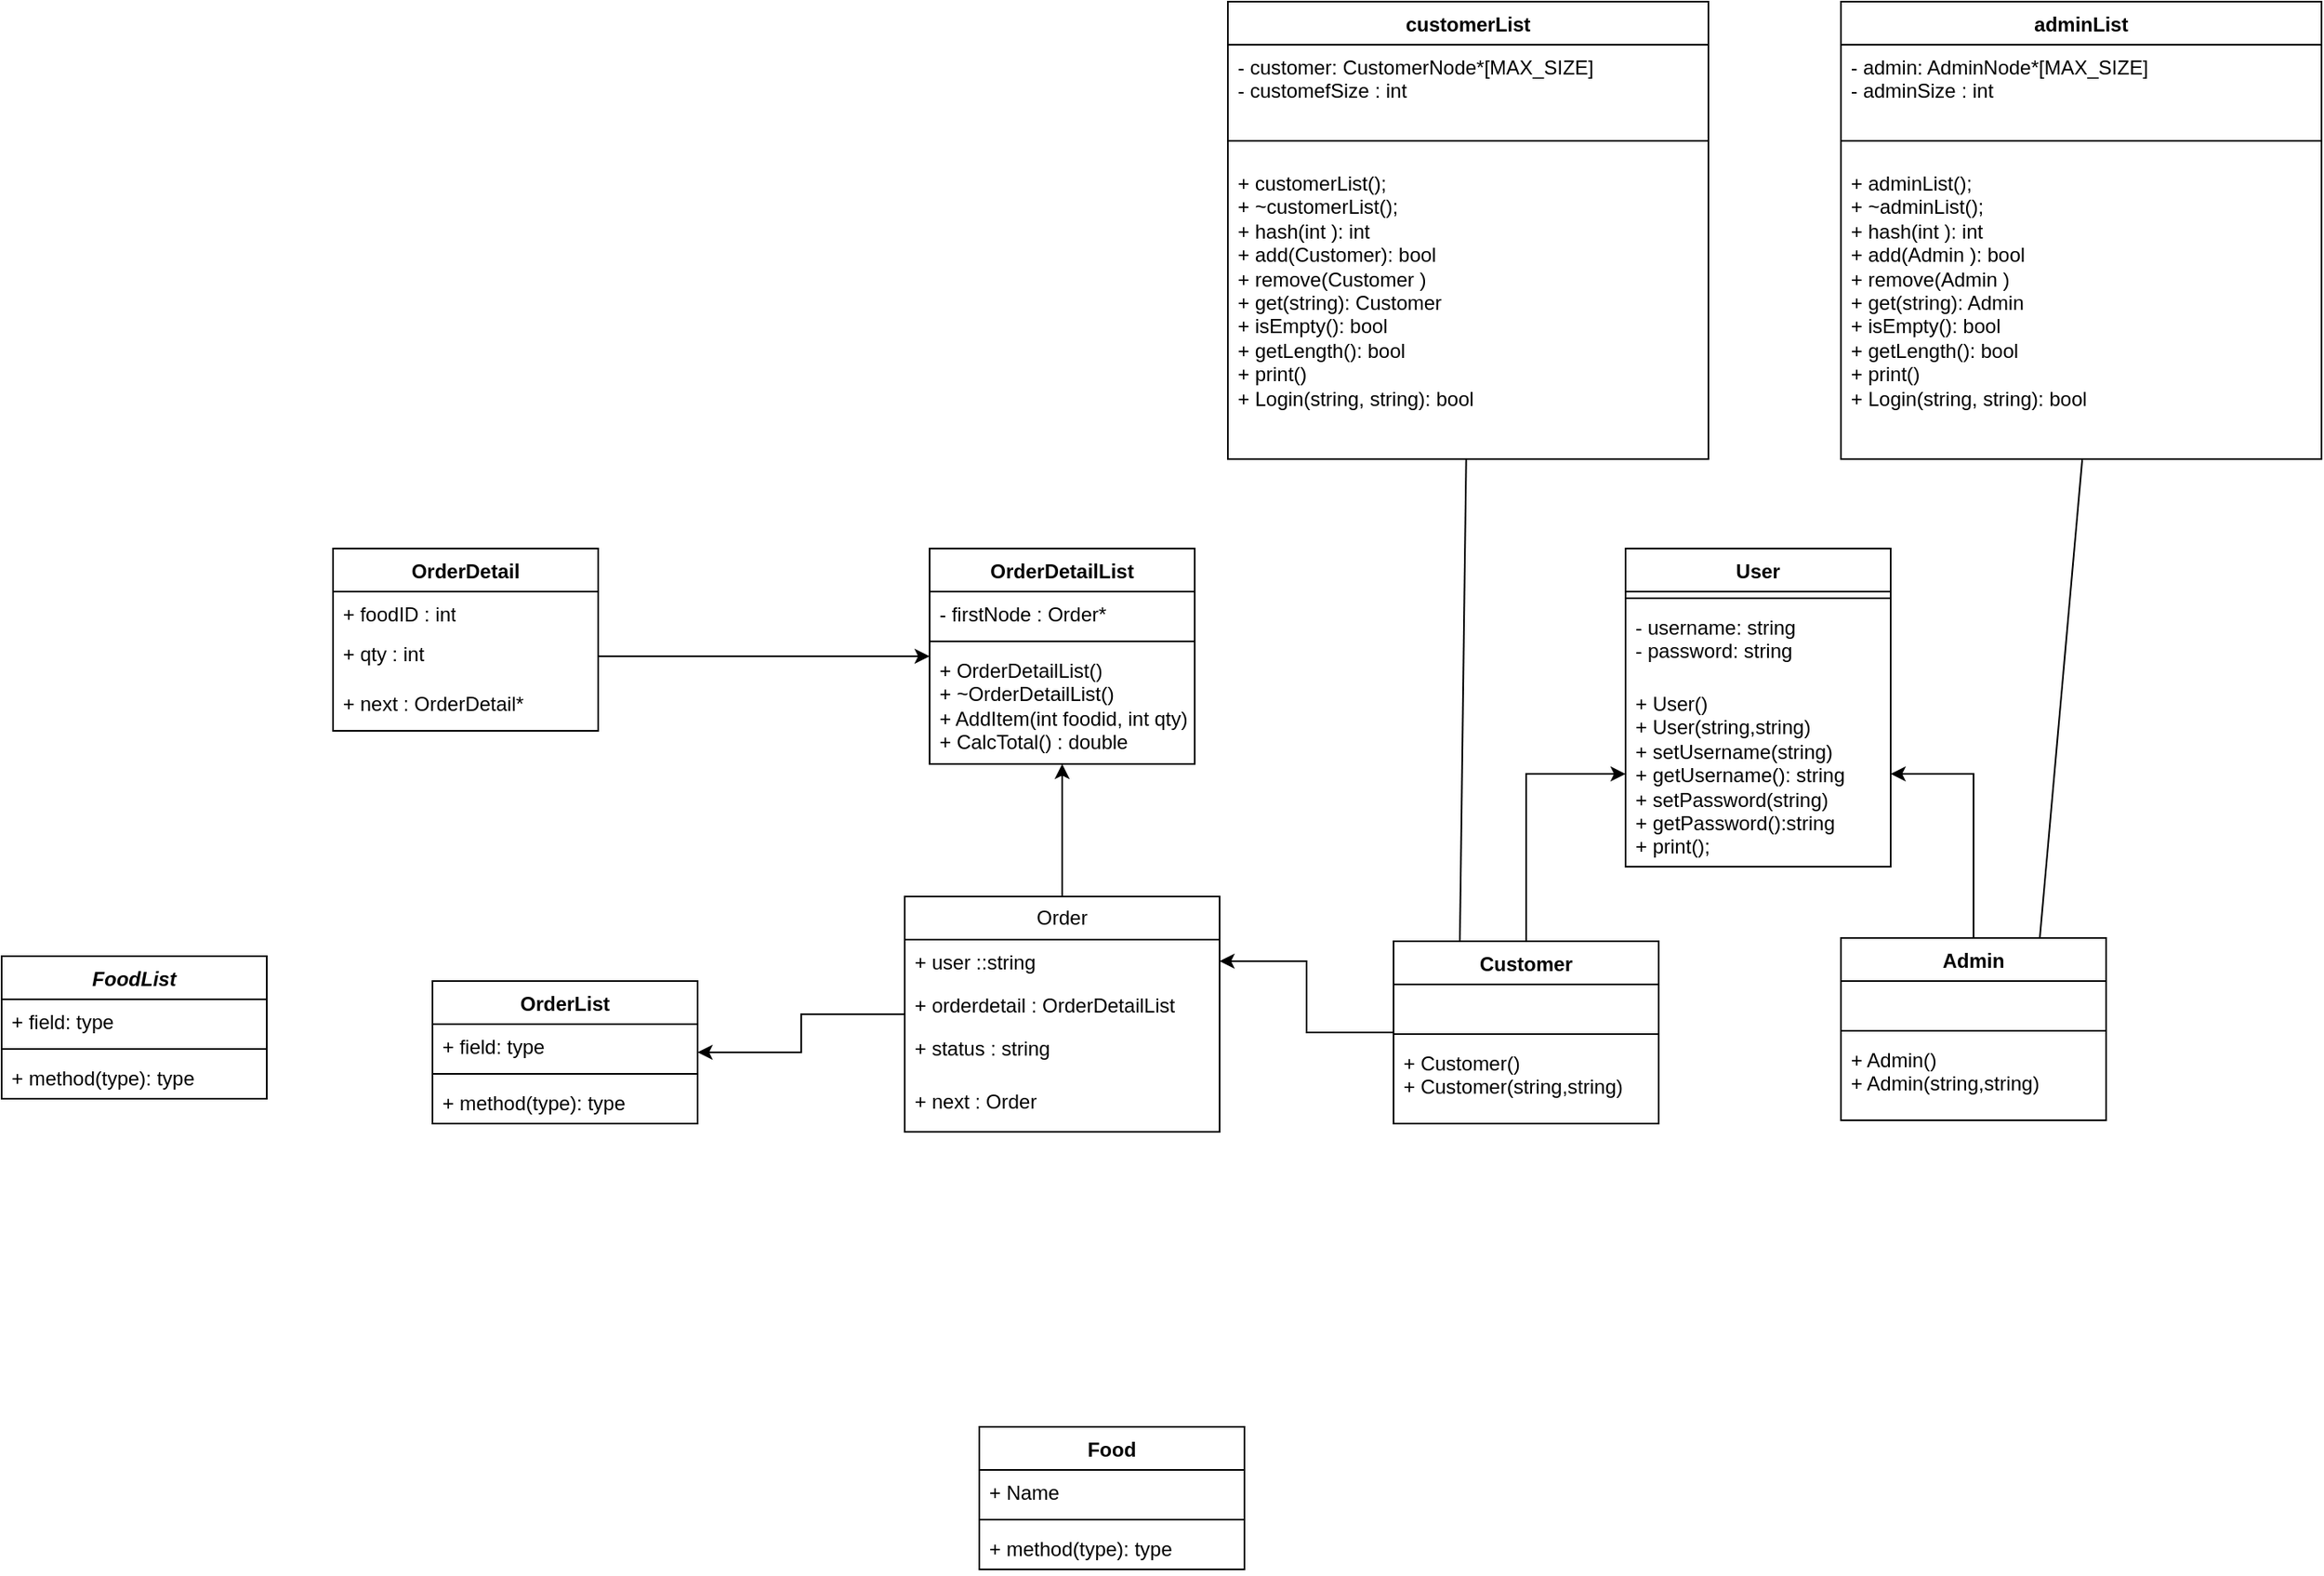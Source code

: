 <mxfile version="21.6.6" type="github">
  <diagram id="C5RBs43oDa-KdzZeNtuy" name="Page-1">
    <mxGraphModel dx="1877" dy="1743" grid="1" gridSize="10" guides="1" tooltips="1" connect="1" arrows="1" fold="1" page="1" pageScale="1" pageWidth="827" pageHeight="1169" math="0" shadow="0">
      <root>
        <mxCell id="WIyWlLk6GJQsqaUBKTNV-0" />
        <mxCell id="WIyWlLk6GJQsqaUBKTNV-1" parent="WIyWlLk6GJQsqaUBKTNV-0" />
        <mxCell id="F4Uh7PT9KSqVNdmCy0rb-5" value="User" style="swimlane;fontStyle=1;align=center;verticalAlign=top;childLayout=stackLayout;horizontal=1;startSize=26;horizontalStack=0;resizeParent=1;resizeParentMax=0;resizeLast=0;collapsible=1;marginBottom=0;whiteSpace=wrap;html=1;" parent="WIyWlLk6GJQsqaUBKTNV-1" vertex="1">
          <mxGeometry x="230" y="240" width="160" height="192" as="geometry" />
        </mxCell>
        <mxCell id="F4Uh7PT9KSqVNdmCy0rb-7" value="" style="line;strokeWidth=1;fillColor=none;align=left;verticalAlign=middle;spacingTop=-1;spacingLeft=3;spacingRight=3;rotatable=0;labelPosition=right;points=[];portConstraint=eastwest;strokeColor=inherit;" parent="F4Uh7PT9KSqVNdmCy0rb-5" vertex="1">
          <mxGeometry y="26" width="160" height="8" as="geometry" />
        </mxCell>
        <mxCell id="F4Uh7PT9KSqVNdmCy0rb-6" value="- username: string&lt;br&gt;- password: string" style="text;strokeColor=none;fillColor=none;align=left;verticalAlign=top;spacingLeft=4;spacingRight=4;overflow=hidden;rotatable=0;points=[[0,0.5],[1,0.5]];portConstraint=eastwest;whiteSpace=wrap;html=1;" parent="F4Uh7PT9KSqVNdmCy0rb-5" vertex="1">
          <mxGeometry y="34" width="160" height="46" as="geometry" />
        </mxCell>
        <mxCell id="F4Uh7PT9KSqVNdmCy0rb-8" value="+ User()&lt;br&gt;+ User(string,string)&lt;br&gt;&lt;span style=&quot;background-color: initial;&quot;&gt;+ setUsername(string)&lt;/span&gt;&lt;br&gt;&lt;div&gt;+ getUsername(): string&lt;span style=&quot;&quot;&gt;&lt;/span&gt;&lt;/div&gt;&lt;div&gt;&lt;span style=&quot;background-color: initial;&quot;&gt;+ setPassword(string)&lt;/span&gt;&lt;br&gt;&lt;/div&gt;&lt;div&gt;&lt;span style=&quot;&quot;&gt;&lt;span style=&quot;&quot;&gt;&lt;span style=&quot;white-space: pre;&quot;&gt;+ &lt;/span&gt;&lt;/span&gt;getPassword():string&lt;/span&gt;&lt;/div&gt;&lt;div&gt;&lt;span style=&quot;white-space: pre;&quot;&gt;+ &lt;/span&gt;print();&lt;/div&gt;" style="text;strokeColor=none;fillColor=none;align=left;verticalAlign=top;spacingLeft=4;spacingRight=4;overflow=hidden;rotatable=0;points=[[0,0.5],[1,0.5]];portConstraint=eastwest;whiteSpace=wrap;html=1;" parent="F4Uh7PT9KSqVNdmCy0rb-5" vertex="1">
          <mxGeometry y="80" width="160" height="112" as="geometry" />
        </mxCell>
        <mxCell id="Uw5zCoVIwiCZQKNPxRtt-34" style="edgeStyle=orthogonalEdgeStyle;rounded=0;orthogonalLoop=1;jettySize=auto;html=1;" edge="1" parent="WIyWlLk6GJQsqaUBKTNV-1" source="F4Uh7PT9KSqVNdmCy0rb-9" target="Uw5zCoVIwiCZQKNPxRtt-16">
          <mxGeometry relative="1" as="geometry" />
        </mxCell>
        <mxCell id="F4Uh7PT9KSqVNdmCy0rb-9" value="Customer" style="swimlane;fontStyle=1;align=center;verticalAlign=top;childLayout=stackLayout;horizontal=1;startSize=26;horizontalStack=0;resizeParent=1;resizeParentMax=0;resizeLast=0;collapsible=1;marginBottom=0;whiteSpace=wrap;html=1;" parent="WIyWlLk6GJQsqaUBKTNV-1" vertex="1">
          <mxGeometry x="90" y="477" width="160" height="110" as="geometry" />
        </mxCell>
        <mxCell id="F4Uh7PT9KSqVNdmCy0rb-10" value="&lt;br&gt;" style="text;strokeColor=none;fillColor=none;align=left;verticalAlign=top;spacingLeft=4;spacingRight=4;overflow=hidden;rotatable=0;points=[[0,0.5],[1,0.5]];portConstraint=eastwest;whiteSpace=wrap;html=1;" parent="F4Uh7PT9KSqVNdmCy0rb-9" vertex="1">
          <mxGeometry y="26" width="160" height="26" as="geometry" />
        </mxCell>
        <mxCell id="F4Uh7PT9KSqVNdmCy0rb-11" value="" style="line;strokeWidth=1;fillColor=none;align=left;verticalAlign=middle;spacingTop=-1;spacingLeft=3;spacingRight=3;rotatable=0;labelPosition=right;points=[];portConstraint=eastwest;strokeColor=inherit;" parent="F4Uh7PT9KSqVNdmCy0rb-9" vertex="1">
          <mxGeometry y="52" width="160" height="8" as="geometry" />
        </mxCell>
        <mxCell id="F4Uh7PT9KSqVNdmCy0rb-12" value="+ Customer()&lt;br style=&quot;border-color: var(--border-color);&quot;&gt;+ Customer(string,string)" style="text;strokeColor=none;fillColor=none;align=left;verticalAlign=top;spacingLeft=4;spacingRight=4;overflow=hidden;rotatable=0;points=[[0,0.5],[1,0.5]];portConstraint=eastwest;whiteSpace=wrap;html=1;" parent="F4Uh7PT9KSqVNdmCy0rb-9" vertex="1">
          <mxGeometry y="60" width="160" height="50" as="geometry" />
        </mxCell>
        <mxCell id="F4Uh7PT9KSqVNdmCy0rb-15" value="Admin" style="swimlane;fontStyle=1;align=center;verticalAlign=top;childLayout=stackLayout;horizontal=1;startSize=26;horizontalStack=0;resizeParent=1;resizeParentMax=0;resizeLast=0;collapsible=1;marginBottom=0;whiteSpace=wrap;html=1;" parent="WIyWlLk6GJQsqaUBKTNV-1" vertex="1">
          <mxGeometry x="360" y="475" width="160" height="110" as="geometry" />
        </mxCell>
        <mxCell id="F4Uh7PT9KSqVNdmCy0rb-16" value="&lt;br&gt;" style="text;strokeColor=none;fillColor=none;align=left;verticalAlign=top;spacingLeft=4;spacingRight=4;overflow=hidden;rotatable=0;points=[[0,0.5],[1,0.5]];portConstraint=eastwest;whiteSpace=wrap;html=1;" parent="F4Uh7PT9KSqVNdmCy0rb-15" vertex="1">
          <mxGeometry y="26" width="160" height="26" as="geometry" />
        </mxCell>
        <mxCell id="F4Uh7PT9KSqVNdmCy0rb-17" value="" style="line;strokeWidth=1;fillColor=none;align=left;verticalAlign=middle;spacingTop=-1;spacingLeft=3;spacingRight=3;rotatable=0;labelPosition=right;points=[];portConstraint=eastwest;strokeColor=inherit;" parent="F4Uh7PT9KSqVNdmCy0rb-15" vertex="1">
          <mxGeometry y="52" width="160" height="8" as="geometry" />
        </mxCell>
        <mxCell id="F4Uh7PT9KSqVNdmCy0rb-18" value="+ Admin()&lt;br style=&quot;border-color: var(--border-color);&quot;&gt;+ Admin(string,string)" style="text;strokeColor=none;fillColor=none;align=left;verticalAlign=top;spacingLeft=4;spacingRight=4;overflow=hidden;rotatable=0;points=[[0,0.5],[1,0.5]];portConstraint=eastwest;whiteSpace=wrap;html=1;" parent="F4Uh7PT9KSqVNdmCy0rb-15" vertex="1">
          <mxGeometry y="60" width="160" height="50" as="geometry" />
        </mxCell>
        <mxCell id="F4Uh7PT9KSqVNdmCy0rb-22" value="adminList" style="swimlane;fontStyle=1;align=center;verticalAlign=top;childLayout=stackLayout;horizontal=1;startSize=26;horizontalStack=0;resizeParent=1;resizeParentMax=0;resizeLast=0;collapsible=1;marginBottom=0;whiteSpace=wrap;html=1;" parent="WIyWlLk6GJQsqaUBKTNV-1" vertex="1">
          <mxGeometry x="360" y="-90" width="290" height="276" as="geometry" />
        </mxCell>
        <mxCell id="F4Uh7PT9KSqVNdmCy0rb-24" value="- admin: AdminNode*[MAX_SIZE]&lt;br&gt;- adminSize : int" style="text;strokeColor=none;fillColor=none;align=left;verticalAlign=top;spacingLeft=4;spacingRight=4;overflow=hidden;rotatable=0;points=[[0,0.5],[1,0.5]];portConstraint=eastwest;whiteSpace=wrap;html=1;" parent="F4Uh7PT9KSqVNdmCy0rb-22" vertex="1">
          <mxGeometry y="26" width="290" height="46" as="geometry" />
        </mxCell>
        <mxCell id="F4Uh7PT9KSqVNdmCy0rb-23" value="" style="line;strokeWidth=1;fillColor=none;align=left;verticalAlign=middle;spacingTop=-1;spacingLeft=3;spacingRight=3;rotatable=0;labelPosition=right;points=[];portConstraint=eastwest;strokeColor=inherit;" parent="F4Uh7PT9KSqVNdmCy0rb-22" vertex="1">
          <mxGeometry y="72" width="290" height="24" as="geometry" />
        </mxCell>
        <mxCell id="F4Uh7PT9KSqVNdmCy0rb-25" value="&lt;div&gt;+ adminList();&lt;/div&gt;&lt;div&gt;&lt;span style=&quot;background-color: initial;&quot;&gt;+ ~adminList();&lt;/span&gt;&lt;/div&gt;&lt;div&gt;&lt;span style=&quot;background-color: initial;&quot;&gt;+ hash(int ): int&lt;/span&gt;&lt;/div&gt;&lt;div&gt;&lt;span style=&quot;background-color: initial;&quot;&gt;+ add(Admin ): bool&lt;/span&gt;&lt;/div&gt;&lt;div&gt;&lt;span style=&quot;background-color: initial;&quot;&gt;&lt;span style=&quot;white-space: pre;&quot;&gt;+ &lt;/span&gt;remove(Admin )&lt;/span&gt;&lt;/div&gt;&lt;div&gt;&lt;span style=&quot;background-color: initial;&quot;&gt;+&amp;nbsp;&lt;/span&gt;&lt;span style=&quot;background-color: initial;&quot;&gt;get(string): Admin&lt;/span&gt;&lt;/div&gt;&lt;div&gt;&lt;span style=&quot;background-color: initial;&quot;&gt;+ isEmpty(): bool&lt;/span&gt;&lt;/div&gt;&lt;div&gt;&lt;span style=&quot;background-color: initial;&quot;&gt;+ getLength(): bool&lt;/span&gt;&lt;/div&gt;&lt;div&gt;&lt;span style=&quot;background-color: initial;&quot;&gt;+ print()&lt;/span&gt;&lt;/div&gt;&lt;div&gt;&lt;span style=&quot;background-color: initial;&quot;&gt;+ Login(string, string): bool&lt;/span&gt;&lt;/div&gt;" style="text;strokeColor=none;fillColor=none;align=left;verticalAlign=top;spacingLeft=4;spacingRight=4;overflow=hidden;rotatable=0;points=[[0,0.5],[1,0.5]];portConstraint=eastwest;whiteSpace=wrap;html=1;" parent="F4Uh7PT9KSqVNdmCy0rb-22" vertex="1">
          <mxGeometry y="96" width="290" height="180" as="geometry" />
        </mxCell>
        <mxCell id="F4Uh7PT9KSqVNdmCy0rb-27" value="customerList" style="swimlane;fontStyle=1;align=center;verticalAlign=top;childLayout=stackLayout;horizontal=1;startSize=26;horizontalStack=0;resizeParent=1;resizeParentMax=0;resizeLast=0;collapsible=1;marginBottom=0;whiteSpace=wrap;html=1;" parent="WIyWlLk6GJQsqaUBKTNV-1" vertex="1">
          <mxGeometry x="-10" y="-90" width="290" height="276" as="geometry" />
        </mxCell>
        <mxCell id="F4Uh7PT9KSqVNdmCy0rb-28" value="- customer: CustomerNode*[MAX_SIZE]&lt;br&gt;- customefSize : int&lt;span style=&quot;white-space: pre;&quot;&gt;&#x9;&lt;/span&gt;" style="text;strokeColor=none;fillColor=none;align=left;verticalAlign=top;spacingLeft=4;spacingRight=4;overflow=hidden;rotatable=0;points=[[0,0.5],[1,0.5]];portConstraint=eastwest;whiteSpace=wrap;html=1;" parent="F4Uh7PT9KSqVNdmCy0rb-27" vertex="1">
          <mxGeometry y="26" width="290" height="46" as="geometry" />
        </mxCell>
        <mxCell id="F4Uh7PT9KSqVNdmCy0rb-29" value="" style="line;strokeWidth=1;fillColor=none;align=left;verticalAlign=middle;spacingTop=-1;spacingLeft=3;spacingRight=3;rotatable=0;labelPosition=right;points=[];portConstraint=eastwest;strokeColor=inherit;" parent="F4Uh7PT9KSqVNdmCy0rb-27" vertex="1">
          <mxGeometry y="72" width="290" height="24" as="geometry" />
        </mxCell>
        <mxCell id="F4Uh7PT9KSqVNdmCy0rb-30" value="&lt;div&gt;+ customerList();&lt;/div&gt;&lt;div&gt;&lt;span style=&quot;background-color: initial;&quot;&gt;+ ~customerList();&lt;/span&gt;&lt;/div&gt;&lt;div&gt;&lt;span style=&quot;background-color: initial;&quot;&gt;+ hash(int ): int&lt;/span&gt;&lt;/div&gt;&lt;div&gt;&lt;span style=&quot;background-color: initial;&quot;&gt;+ add(Customer): bool&lt;/span&gt;&lt;/div&gt;&lt;div&gt;&lt;span style=&quot;background-color: initial;&quot;&gt;&lt;span style=&quot;white-space: pre;&quot;&gt;+ &lt;/span&gt;remove(Customer )&lt;/span&gt;&lt;/div&gt;&lt;div&gt;&lt;span style=&quot;background-color: initial;&quot;&gt;+&amp;nbsp;&lt;/span&gt;&lt;span style=&quot;background-color: initial;&quot;&gt;get(string): Customer&lt;/span&gt;&lt;/div&gt;&lt;div&gt;&lt;span style=&quot;background-color: initial;&quot;&gt;+ isEmpty(): bool&lt;/span&gt;&lt;/div&gt;&lt;div&gt;&lt;span style=&quot;background-color: initial;&quot;&gt;+ getLength(): bool&lt;/span&gt;&lt;/div&gt;&lt;div&gt;&lt;span style=&quot;background-color: initial;&quot;&gt;+ print()&lt;/span&gt;&lt;/div&gt;&lt;div&gt;&lt;span style=&quot;background-color: initial;&quot;&gt;+ Login(string, string): bool&lt;/span&gt;&lt;/div&gt;" style="text;strokeColor=none;fillColor=none;align=left;verticalAlign=top;spacingLeft=4;spacingRight=4;overflow=hidden;rotatable=0;points=[[0,0.5],[1,0.5]];portConstraint=eastwest;whiteSpace=wrap;html=1;" parent="F4Uh7PT9KSqVNdmCy0rb-27" vertex="1">
          <mxGeometry y="96" width="290" height="180" as="geometry" />
        </mxCell>
        <mxCell id="F4Uh7PT9KSqVNdmCy0rb-33" value="" style="endArrow=none;html=1;rounded=0;exitX=0.25;exitY=0;exitDx=0;exitDy=0;" parent="WIyWlLk6GJQsqaUBKTNV-1" source="F4Uh7PT9KSqVNdmCy0rb-9" target="F4Uh7PT9KSqVNdmCy0rb-30" edge="1">
          <mxGeometry width="50" height="50" relative="1" as="geometry">
            <mxPoint x="310" y="440" as="sourcePoint" />
            <mxPoint x="360" y="390" as="targetPoint" />
          </mxGeometry>
        </mxCell>
        <mxCell id="F4Uh7PT9KSqVNdmCy0rb-34" value="" style="endArrow=none;html=1;rounded=0;exitX=0.75;exitY=0;exitDx=0;exitDy=0;entryX=0.502;entryY=1.003;entryDx=0;entryDy=0;entryPerimeter=0;" parent="WIyWlLk6GJQsqaUBKTNV-1" source="F4Uh7PT9KSqVNdmCy0rb-15" target="F4Uh7PT9KSqVNdmCy0rb-25" edge="1">
          <mxGeometry width="50" height="50" relative="1" as="geometry">
            <mxPoint x="310" y="440" as="sourcePoint" />
            <mxPoint x="360" y="390" as="targetPoint" />
          </mxGeometry>
        </mxCell>
        <mxCell id="717un5NZY9DqzgN_jYeW-10" value="OrderDetailList" style="swimlane;fontStyle=1;align=center;verticalAlign=top;childLayout=stackLayout;horizontal=1;startSize=26;horizontalStack=0;resizeParent=1;resizeParentMax=0;resizeLast=0;collapsible=1;marginBottom=0;whiteSpace=wrap;html=1;" parent="WIyWlLk6GJQsqaUBKTNV-1" vertex="1">
          <mxGeometry x="-190" y="240" width="160" height="130" as="geometry" />
        </mxCell>
        <mxCell id="717un5NZY9DqzgN_jYeW-11" value="- firstNode : Order*" style="text;strokeColor=none;fillColor=none;align=left;verticalAlign=top;spacingLeft=4;spacingRight=4;overflow=hidden;rotatable=0;points=[[0,0.5],[1,0.5]];portConstraint=eastwest;whiteSpace=wrap;html=1;" parent="717un5NZY9DqzgN_jYeW-10" vertex="1">
          <mxGeometry y="26" width="160" height="26" as="geometry" />
        </mxCell>
        <mxCell id="717un5NZY9DqzgN_jYeW-12" value="" style="line;strokeWidth=1;fillColor=none;align=left;verticalAlign=middle;spacingTop=-1;spacingLeft=3;spacingRight=3;rotatable=0;labelPosition=right;points=[];portConstraint=eastwest;strokeColor=inherit;" parent="717un5NZY9DqzgN_jYeW-10" vertex="1">
          <mxGeometry y="52" width="160" height="8" as="geometry" />
        </mxCell>
        <mxCell id="717un5NZY9DqzgN_jYeW-13" value="+ OrderDetailList()&lt;br style=&quot;border-color: var(--border-color);&quot;&gt;+ ~OrderDetailList()&lt;br&gt;+ AddItem(int foodid, int qty)&lt;br&gt;+ CalcTotal() : double" style="text;strokeColor=none;fillColor=none;align=left;verticalAlign=top;spacingLeft=4;spacingRight=4;overflow=hidden;rotatable=0;points=[[0,0.5],[1,0.5]];portConstraint=eastwest;whiteSpace=wrap;html=1;" parent="717un5NZY9DqzgN_jYeW-10" vertex="1">
          <mxGeometry y="60" width="160" height="70" as="geometry" />
        </mxCell>
        <mxCell id="717un5NZY9DqzgN_jYeW-16" value="&lt;i&gt;FoodList&lt;/i&gt;" style="swimlane;fontStyle=1;align=center;verticalAlign=top;childLayout=stackLayout;horizontal=1;startSize=26;horizontalStack=0;resizeParent=1;resizeParentMax=0;resizeLast=0;collapsible=1;marginBottom=0;whiteSpace=wrap;html=1;" parent="WIyWlLk6GJQsqaUBKTNV-1" vertex="1">
          <mxGeometry x="-750" y="486" width="160" height="86" as="geometry" />
        </mxCell>
        <mxCell id="717un5NZY9DqzgN_jYeW-17" value="+ field: type" style="text;strokeColor=none;fillColor=none;align=left;verticalAlign=top;spacingLeft=4;spacingRight=4;overflow=hidden;rotatable=0;points=[[0,0.5],[1,0.5]];portConstraint=eastwest;whiteSpace=wrap;html=1;" parent="717un5NZY9DqzgN_jYeW-16" vertex="1">
          <mxGeometry y="26" width="160" height="26" as="geometry" />
        </mxCell>
        <mxCell id="717un5NZY9DqzgN_jYeW-18" value="" style="line;strokeWidth=1;fillColor=none;align=left;verticalAlign=middle;spacingTop=-1;spacingLeft=3;spacingRight=3;rotatable=0;labelPosition=right;points=[];portConstraint=eastwest;strokeColor=inherit;" parent="717un5NZY9DqzgN_jYeW-16" vertex="1">
          <mxGeometry y="52" width="160" height="8" as="geometry" />
        </mxCell>
        <mxCell id="717un5NZY9DqzgN_jYeW-19" value="+ method(type): type" style="text;strokeColor=none;fillColor=none;align=left;verticalAlign=top;spacingLeft=4;spacingRight=4;overflow=hidden;rotatable=0;points=[[0,0.5],[1,0.5]];portConstraint=eastwest;whiteSpace=wrap;html=1;" parent="717un5NZY9DqzgN_jYeW-16" vertex="1">
          <mxGeometry y="60" width="160" height="26" as="geometry" />
        </mxCell>
        <mxCell id="717un5NZY9DqzgN_jYeW-20" value="Food" style="swimlane;fontStyle=1;align=center;verticalAlign=top;childLayout=stackLayout;horizontal=1;startSize=26;horizontalStack=0;resizeParent=1;resizeParentMax=0;resizeLast=0;collapsible=1;marginBottom=0;whiteSpace=wrap;html=1;" parent="WIyWlLk6GJQsqaUBKTNV-1" vertex="1">
          <mxGeometry x="-160" y="770" width="160" height="86" as="geometry" />
        </mxCell>
        <mxCell id="717un5NZY9DqzgN_jYeW-21" value="+ Name" style="text;strokeColor=none;fillColor=none;align=left;verticalAlign=top;spacingLeft=4;spacingRight=4;overflow=hidden;rotatable=0;points=[[0,0.5],[1,0.5]];portConstraint=eastwest;whiteSpace=wrap;html=1;" parent="717un5NZY9DqzgN_jYeW-20" vertex="1">
          <mxGeometry y="26" width="160" height="26" as="geometry" />
        </mxCell>
        <mxCell id="717un5NZY9DqzgN_jYeW-22" value="" style="line;strokeWidth=1;fillColor=none;align=left;verticalAlign=middle;spacingTop=-1;spacingLeft=3;spacingRight=3;rotatable=0;labelPosition=right;points=[];portConstraint=eastwest;strokeColor=inherit;" parent="717un5NZY9DqzgN_jYeW-20" vertex="1">
          <mxGeometry y="52" width="160" height="8" as="geometry" />
        </mxCell>
        <mxCell id="717un5NZY9DqzgN_jYeW-23" value="+ method(type): type" style="text;strokeColor=none;fillColor=none;align=left;verticalAlign=top;spacingLeft=4;spacingRight=4;overflow=hidden;rotatable=0;points=[[0,0.5],[1,0.5]];portConstraint=eastwest;whiteSpace=wrap;html=1;" parent="717un5NZY9DqzgN_jYeW-20" vertex="1">
          <mxGeometry y="60" width="160" height="26" as="geometry" />
        </mxCell>
        <mxCell id="717un5NZY9DqzgN_jYeW-24" value="OrderDetail" style="swimlane;fontStyle=1;align=center;verticalAlign=top;childLayout=stackLayout;horizontal=1;startSize=26;horizontalStack=0;resizeParent=1;resizeParentMax=0;resizeLast=0;collapsible=1;marginBottom=0;whiteSpace=wrap;html=1;" parent="WIyWlLk6GJQsqaUBKTNV-1" vertex="1">
          <mxGeometry x="-550" y="240" width="160" height="110" as="geometry" />
        </mxCell>
        <mxCell id="717un5NZY9DqzgN_jYeW-25" value="+ foodID : int" style="text;strokeColor=none;fillColor=none;align=left;verticalAlign=top;spacingLeft=4;spacingRight=4;overflow=hidden;rotatable=0;points=[[0,0.5],[1,0.5]];portConstraint=eastwest;whiteSpace=wrap;html=1;" parent="717un5NZY9DqzgN_jYeW-24" vertex="1">
          <mxGeometry y="26" width="160" height="24" as="geometry" />
        </mxCell>
        <mxCell id="717un5NZY9DqzgN_jYeW-29" value="+ qty : int" style="text;strokeColor=none;fillColor=none;align=left;verticalAlign=top;spacingLeft=4;spacingRight=4;overflow=hidden;rotatable=0;points=[[0,0.5],[1,0.5]];portConstraint=eastwest;whiteSpace=wrap;html=1;" parent="717un5NZY9DqzgN_jYeW-24" vertex="1">
          <mxGeometry y="50" width="160" height="30" as="geometry" />
        </mxCell>
        <mxCell id="717un5NZY9DqzgN_jYeW-30" value="+ next : OrderDetail*" style="text;strokeColor=none;fillColor=none;align=left;verticalAlign=top;spacingLeft=4;spacingRight=4;overflow=hidden;rotatable=0;points=[[0,0.5],[1,0.5]];portConstraint=eastwest;whiteSpace=wrap;html=1;" parent="717un5NZY9DqzgN_jYeW-24" vertex="1">
          <mxGeometry y="80" width="160" height="30" as="geometry" />
        </mxCell>
        <mxCell id="Uw5zCoVIwiCZQKNPxRtt-2" style="edgeStyle=orthogonalEdgeStyle;rounded=0;orthogonalLoop=1;jettySize=auto;html=1;" edge="1" parent="WIyWlLk6GJQsqaUBKTNV-1" source="717un5NZY9DqzgN_jYeW-29" target="717un5NZY9DqzgN_jYeW-10">
          <mxGeometry relative="1" as="geometry" />
        </mxCell>
        <mxCell id="f6zvtB29TigLOaqgMklJ-0" style="edgeStyle=orthogonalEdgeStyle;rounded=0;orthogonalLoop=1;jettySize=auto;html=1;exitX=0.5;exitY=0;exitDx=0;exitDy=0;" edge="1" parent="WIyWlLk6GJQsqaUBKTNV-1" source="F4Uh7PT9KSqVNdmCy0rb-9" target="F4Uh7PT9KSqVNdmCy0rb-8">
          <mxGeometry relative="1" as="geometry">
            <mxPoint x="-100" y="388" as="sourcePoint" />
            <Array as="points" />
            <mxPoint x="-100" y="485" as="targetPoint" />
          </mxGeometry>
        </mxCell>
        <mxCell id="Uw5zCoVIwiCZQKNPxRtt-3" value="OrderList" style="swimlane;fontStyle=1;align=center;verticalAlign=top;childLayout=stackLayout;horizontal=1;startSize=26;horizontalStack=0;resizeParent=1;resizeParentMax=0;resizeLast=0;collapsible=1;marginBottom=0;whiteSpace=wrap;html=1;" vertex="1" parent="WIyWlLk6GJQsqaUBKTNV-1">
          <mxGeometry x="-490" y="501" width="160" height="86" as="geometry" />
        </mxCell>
        <mxCell id="Uw5zCoVIwiCZQKNPxRtt-4" value="+ field: type" style="text;strokeColor=none;fillColor=none;align=left;verticalAlign=top;spacingLeft=4;spacingRight=4;overflow=hidden;rotatable=0;points=[[0,0.5],[1,0.5]];portConstraint=eastwest;whiteSpace=wrap;html=1;" vertex="1" parent="Uw5zCoVIwiCZQKNPxRtt-3">
          <mxGeometry y="26" width="160" height="26" as="geometry" />
        </mxCell>
        <mxCell id="Uw5zCoVIwiCZQKNPxRtt-5" value="" style="line;strokeWidth=1;fillColor=none;align=left;verticalAlign=middle;spacingTop=-1;spacingLeft=3;spacingRight=3;rotatable=0;labelPosition=right;points=[];portConstraint=eastwest;strokeColor=inherit;" vertex="1" parent="Uw5zCoVIwiCZQKNPxRtt-3">
          <mxGeometry y="52" width="160" height="8" as="geometry" />
        </mxCell>
        <mxCell id="Uw5zCoVIwiCZQKNPxRtt-6" value="+ method(type): type" style="text;strokeColor=none;fillColor=none;align=left;verticalAlign=top;spacingLeft=4;spacingRight=4;overflow=hidden;rotatable=0;points=[[0,0.5],[1,0.5]];portConstraint=eastwest;whiteSpace=wrap;html=1;" vertex="1" parent="Uw5zCoVIwiCZQKNPxRtt-3">
          <mxGeometry y="60" width="160" height="26" as="geometry" />
        </mxCell>
        <mxCell id="f6zvtB29TigLOaqgMklJ-4" style="edgeStyle=orthogonalEdgeStyle;rounded=0;orthogonalLoop=1;jettySize=auto;html=1;exitX=0.5;exitY=0;exitDx=0;exitDy=0;entryX=1;entryY=0.5;entryDx=0;entryDy=0;" edge="1" parent="WIyWlLk6GJQsqaUBKTNV-1" source="F4Uh7PT9KSqVNdmCy0rb-15" target="F4Uh7PT9KSqVNdmCy0rb-8">
          <mxGeometry relative="1" as="geometry">
            <mxPoint x="370" y="474.47" as="sourcePoint" />
            <Array as="points" />
            <mxPoint x="440" y="375.47" as="targetPoint" />
          </mxGeometry>
        </mxCell>
        <mxCell id="Uw5zCoVIwiCZQKNPxRtt-19" style="edgeStyle=orthogonalEdgeStyle;rounded=0;orthogonalLoop=1;jettySize=auto;html=1;" edge="1" parent="WIyWlLk6GJQsqaUBKTNV-1" source="Uw5zCoVIwiCZQKNPxRtt-15" target="Uw5zCoVIwiCZQKNPxRtt-3">
          <mxGeometry relative="1" as="geometry" />
        </mxCell>
        <mxCell id="Uw5zCoVIwiCZQKNPxRtt-37" value="" style="edgeStyle=orthogonalEdgeStyle;rounded=0;orthogonalLoop=1;jettySize=auto;html=1;" edge="1" parent="WIyWlLk6GJQsqaUBKTNV-1" source="Uw5zCoVIwiCZQKNPxRtt-15" target="717un5NZY9DqzgN_jYeW-10">
          <mxGeometry relative="1" as="geometry" />
        </mxCell>
        <mxCell id="Uw5zCoVIwiCZQKNPxRtt-15" value="Order" style="swimlane;fontStyle=0;childLayout=stackLayout;horizontal=1;startSize=26;fillColor=none;horizontalStack=0;resizeParent=1;resizeParentMax=0;resizeLast=0;collapsible=1;marginBottom=0;whiteSpace=wrap;html=1;" vertex="1" parent="WIyWlLk6GJQsqaUBKTNV-1">
          <mxGeometry x="-205" y="450" width="190" height="142" as="geometry">
            <mxRectangle x="-220" y="450" width="70" height="30" as="alternateBounds" />
          </mxGeometry>
        </mxCell>
        <mxCell id="Uw5zCoVIwiCZQKNPxRtt-16" value="+ user ::string" style="text;strokeColor=none;fillColor=none;align=left;verticalAlign=top;spacingLeft=4;spacingRight=4;overflow=hidden;rotatable=0;points=[[0,0.5],[1,0.5]];portConstraint=eastwest;whiteSpace=wrap;html=1;" vertex="1" parent="Uw5zCoVIwiCZQKNPxRtt-15">
          <mxGeometry y="26" width="190" height="26" as="geometry" />
        </mxCell>
        <mxCell id="Uw5zCoVIwiCZQKNPxRtt-17" value="+ orderdetail : OrderDetailList" style="text;strokeColor=none;fillColor=none;align=left;verticalAlign=top;spacingLeft=4;spacingRight=4;overflow=hidden;rotatable=0;points=[[0,0.5],[1,0.5]];portConstraint=eastwest;whiteSpace=wrap;html=1;" vertex="1" parent="Uw5zCoVIwiCZQKNPxRtt-15">
          <mxGeometry y="52" width="190" height="26" as="geometry" />
        </mxCell>
        <mxCell id="Uw5zCoVIwiCZQKNPxRtt-18" value="+ status : string" style="text;strokeColor=none;fillColor=none;align=left;verticalAlign=top;spacingLeft=4;spacingRight=4;overflow=hidden;rotatable=0;points=[[0,0.5],[1,0.5]];portConstraint=eastwest;whiteSpace=wrap;html=1;" vertex="1" parent="Uw5zCoVIwiCZQKNPxRtt-15">
          <mxGeometry y="78" width="190" height="32" as="geometry" />
        </mxCell>
        <mxCell id="Uw5zCoVIwiCZQKNPxRtt-32" value="+ next : Order" style="text;strokeColor=none;fillColor=none;align=left;verticalAlign=top;spacingLeft=4;spacingRight=4;overflow=hidden;rotatable=0;points=[[0,0.5],[1,0.5]];portConstraint=eastwest;whiteSpace=wrap;html=1;" vertex="1" parent="Uw5zCoVIwiCZQKNPxRtt-15">
          <mxGeometry y="110" width="190" height="32" as="geometry" />
        </mxCell>
      </root>
    </mxGraphModel>
  </diagram>
</mxfile>
